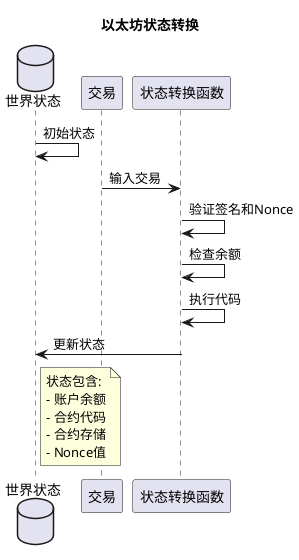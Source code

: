 @startuml state
title 以太坊状态转换

database "世界状态" as State
participant "交易" as Tx
participant "状态转换函数" as STF

State -> State: 初始状态
Tx -> STF: 输入交易
STF -> STF: 验证签名和Nonce
STF -> STF: 检查余额
STF -> STF: 执行代码
STF -> State: 更新状态

note right of State
  状态包含:
  - 账户余额
  - 合约代码
  - 合约存储
  - Nonce值
end note

@enduml 